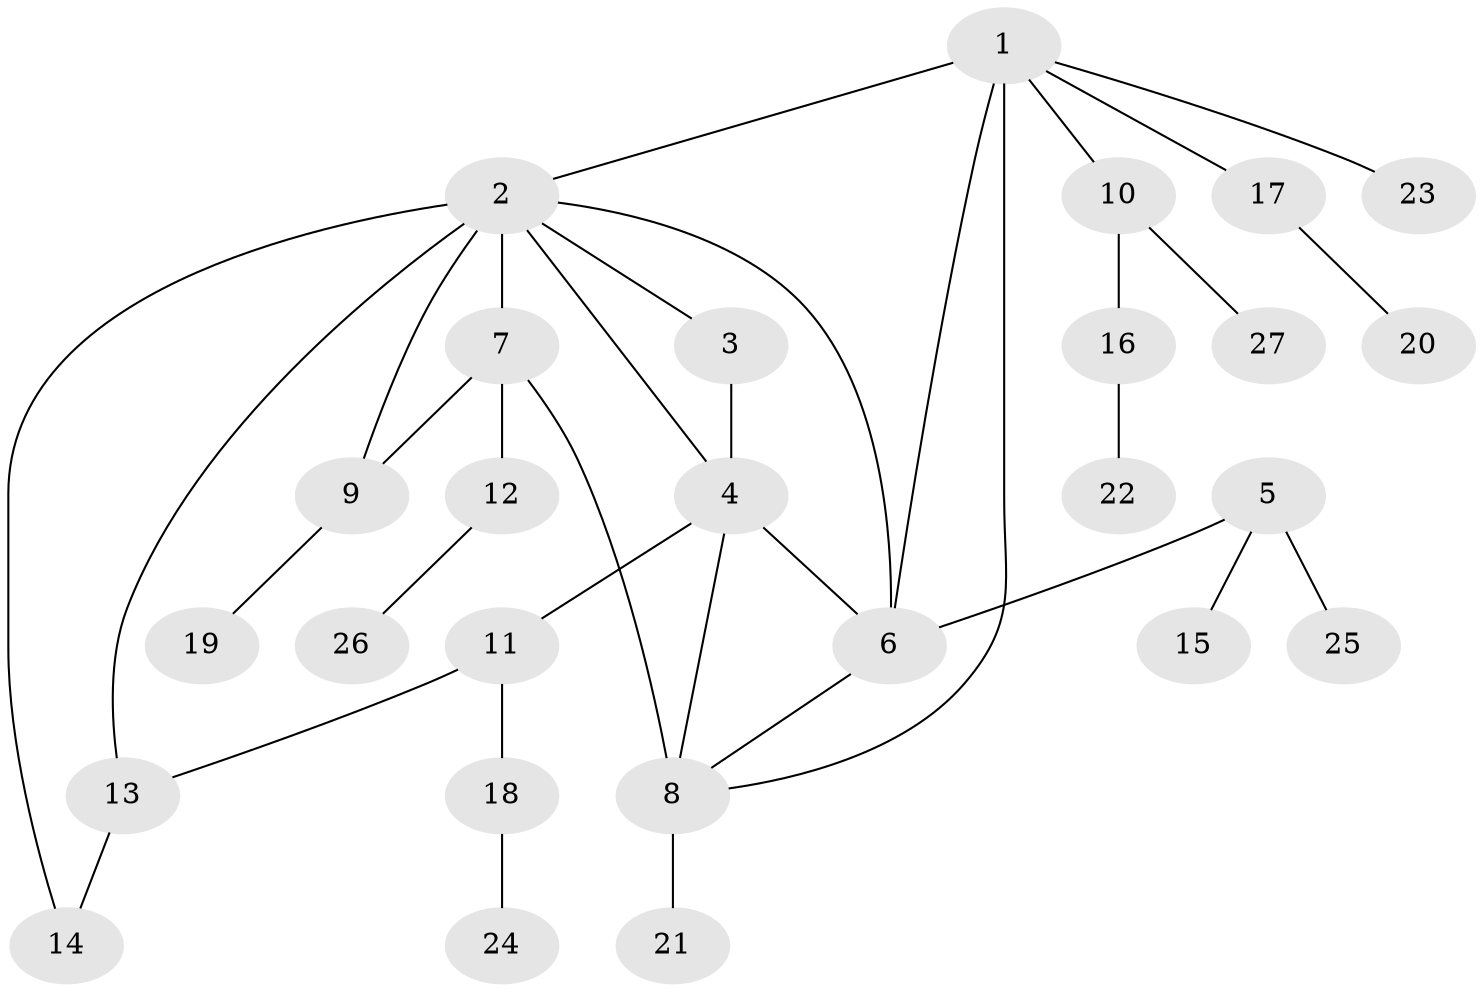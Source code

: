 // original degree distribution, {8: 0.018518518518518517, 5: 0.05555555555555555, 3: 0.12962962962962962, 6: 0.018518518518518517, 7: 0.05555555555555555, 4: 0.07407407407407407, 2: 0.1111111111111111, 1: 0.5370370370370371}
// Generated by graph-tools (version 1.1) at 2025/37/03/09/25 02:37:30]
// undirected, 27 vertices, 35 edges
graph export_dot {
graph [start="1"]
  node [color=gray90,style=filled];
  1;
  2;
  3;
  4;
  5;
  6;
  7;
  8;
  9;
  10;
  11;
  12;
  13;
  14;
  15;
  16;
  17;
  18;
  19;
  20;
  21;
  22;
  23;
  24;
  25;
  26;
  27;
  1 -- 2 [weight=2.0];
  1 -- 6 [weight=1.0];
  1 -- 8 [weight=1.0];
  1 -- 10 [weight=1.0];
  1 -- 17 [weight=1.0];
  1 -- 23 [weight=1.0];
  2 -- 3 [weight=1.0];
  2 -- 4 [weight=1.0];
  2 -- 6 [weight=2.0];
  2 -- 7 [weight=1.0];
  2 -- 9 [weight=4.0];
  2 -- 13 [weight=1.0];
  2 -- 14 [weight=1.0];
  3 -- 4 [weight=1.0];
  4 -- 6 [weight=1.0];
  4 -- 8 [weight=1.0];
  4 -- 11 [weight=1.0];
  5 -- 6 [weight=4.0];
  5 -- 15 [weight=1.0];
  5 -- 25 [weight=1.0];
  6 -- 8 [weight=1.0];
  7 -- 8 [weight=3.0];
  7 -- 9 [weight=1.0];
  7 -- 12 [weight=1.0];
  8 -- 21 [weight=1.0];
  9 -- 19 [weight=1.0];
  10 -- 16 [weight=1.0];
  10 -- 27 [weight=1.0];
  11 -- 13 [weight=1.0];
  11 -- 18 [weight=1.0];
  12 -- 26 [weight=1.0];
  13 -- 14 [weight=1.0];
  16 -- 22 [weight=3.0];
  17 -- 20 [weight=1.0];
  18 -- 24 [weight=1.0];
}
